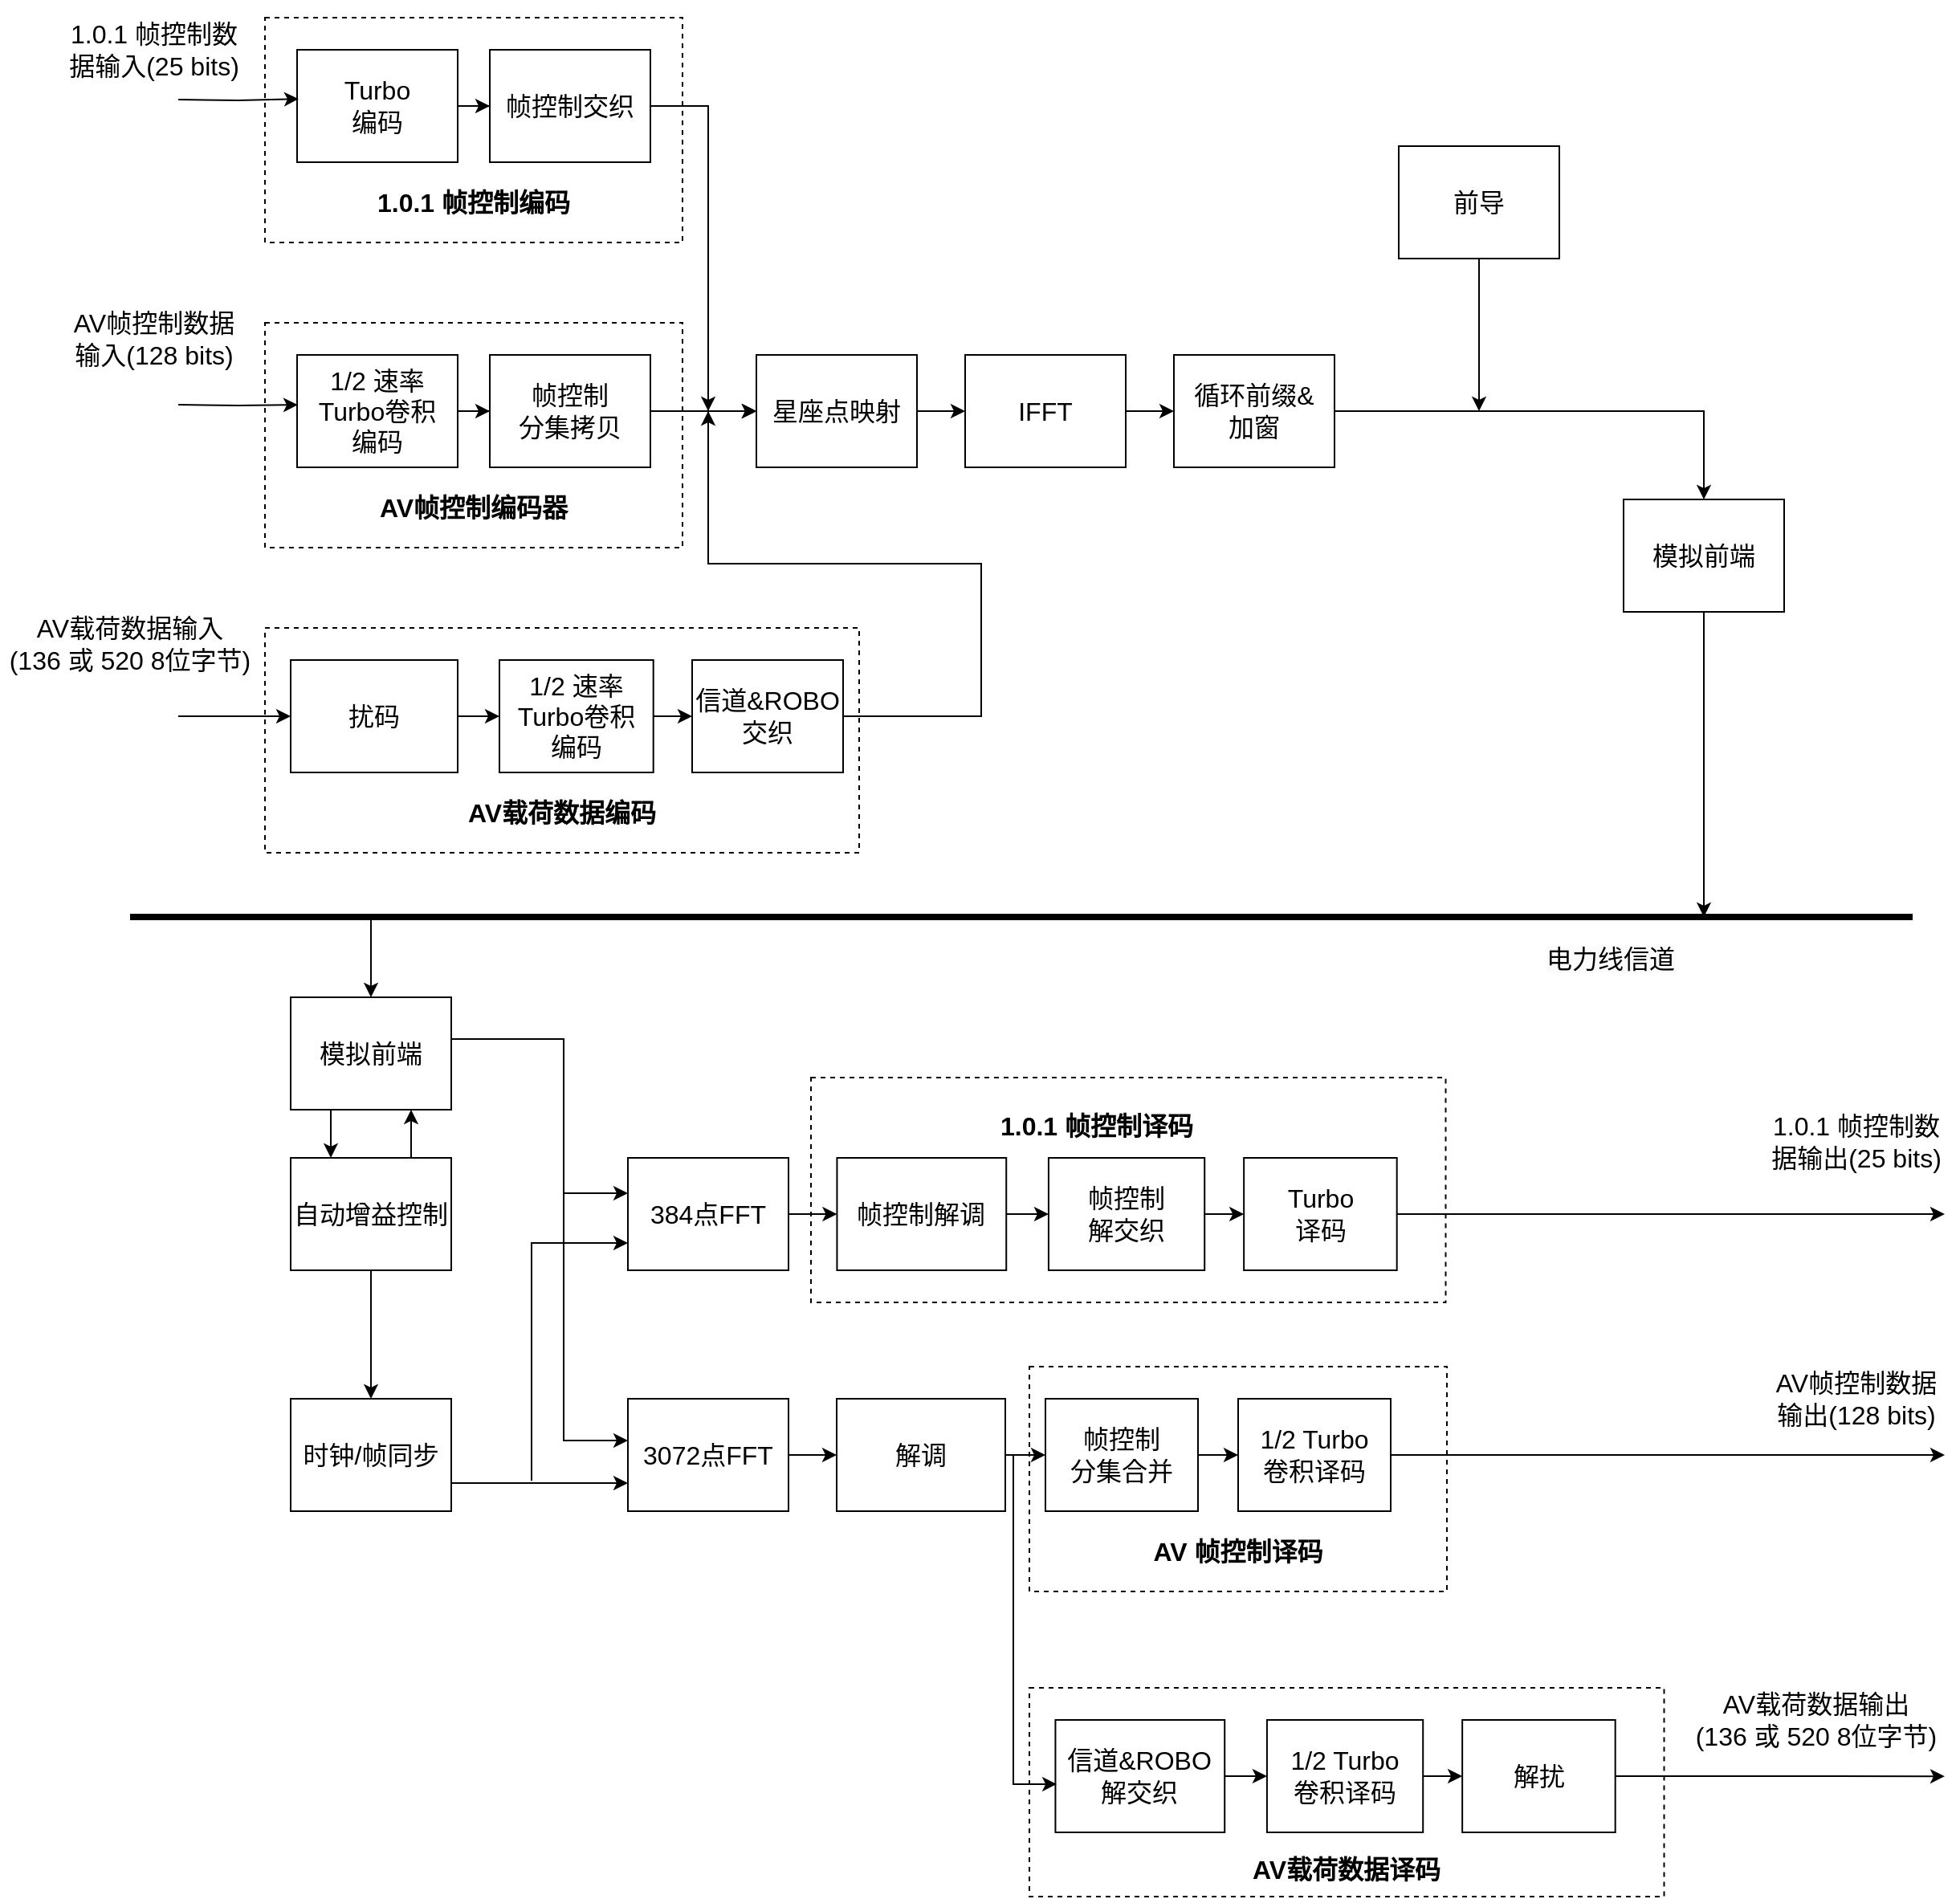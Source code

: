 <mxfile version="22.0.8" type="github">
  <diagram name="第 1 页" id="4Hz0rkFYBHFQYvL2XjP1">
    <mxGraphModel dx="1905" dy="688" grid="1" gridSize="10" guides="1" tooltips="1" connect="1" arrows="1" fold="1" page="1" pageScale="1" pageWidth="827" pageHeight="1169" math="0" shadow="0">
      <root>
        <mxCell id="0" />
        <mxCell id="1" parent="0" />
        <mxCell id="yzfYC1FxkyKj9C1LQhwi-11" value="" style="group;dashed=1;" parent="1" vertex="1" connectable="0">
          <mxGeometry x="154" y="270" width="260" height="140" as="geometry" />
        </mxCell>
        <mxCell id="yzfYC1FxkyKj9C1LQhwi-8" value="&lt;br&gt;&lt;span style=&quot;font-size: 16px;&quot;&gt;&lt;br&gt;&lt;br&gt;&lt;br&gt;&lt;br&gt;&lt;b&gt;1.0.1 帧控制编码&lt;/b&gt;&lt;/span&gt;" style="rounded=0;whiteSpace=wrap;html=1;dashed=1;" parent="yzfYC1FxkyKj9C1LQhwi-11" vertex="1">
          <mxGeometry width="260" height="140" as="geometry" />
        </mxCell>
        <mxCell id="yzfYC1FxkyKj9C1LQhwi-5" value="&lt;font style=&quot;font-size: 16px;&quot;&gt;Turbo&lt;br&gt;编码&lt;/font&gt;" style="rounded=0;whiteSpace=wrap;html=1;" parent="yzfYC1FxkyKj9C1LQhwi-11" vertex="1">
          <mxGeometry x="20" y="20" width="100" height="70" as="geometry" />
        </mxCell>
        <mxCell id="yzfYC1FxkyKj9C1LQhwi-6" value="&lt;font style=&quot;font-size: 16px;&quot;&gt;帧控制交织&lt;/font&gt;" style="rounded=0;whiteSpace=wrap;html=1;" parent="yzfYC1FxkyKj9C1LQhwi-11" vertex="1">
          <mxGeometry x="140" y="20" width="100" height="70" as="geometry" />
        </mxCell>
        <mxCell id="yzfYC1FxkyKj9C1LQhwi-7" value="" style="edgeStyle=orthogonalEdgeStyle;rounded=0;orthogonalLoop=1;jettySize=auto;html=1;" parent="yzfYC1FxkyKj9C1LQhwi-11" source="yzfYC1FxkyKj9C1LQhwi-5" target="yzfYC1FxkyKj9C1LQhwi-6" edge="1">
          <mxGeometry relative="1" as="geometry" />
        </mxCell>
        <mxCell id="yzfYC1FxkyKj9C1LQhwi-13" value="&lt;font style=&quot;font-size: 16px;&quot;&gt;1.0.1 帧控制数据输入(25 bits)&lt;/font&gt;" style="rounded=0;whiteSpace=wrap;html=1;strokeColor=#FFFFFF;opacity=0;" parent="1" vertex="1">
          <mxGeometry x="30" y="260" width="110" height="60" as="geometry" />
        </mxCell>
        <mxCell id="yzfYC1FxkyKj9C1LQhwi-15" style="edgeStyle=orthogonalEdgeStyle;rounded=0;orthogonalLoop=1;jettySize=auto;html=1;entryX=0.01;entryY=0.437;entryDx=0;entryDy=0;entryPerimeter=0;" parent="1" target="yzfYC1FxkyKj9C1LQhwi-5" edge="1">
          <mxGeometry relative="1" as="geometry">
            <mxPoint x="100" y="321" as="sourcePoint" />
          </mxGeometry>
        </mxCell>
        <mxCell id="rzh6YcGEG5G2oRxeDgS9-1" value="&lt;font style=&quot;font-size: 16px;&quot;&gt;AV帧控制数据输入(128 bits)&lt;/font&gt;" style="rounded=0;whiteSpace=wrap;html=1;strokeColor=#FFFFFF;opacity=0;" vertex="1" parent="1">
          <mxGeometry x="30" y="440" width="110" height="60" as="geometry" />
        </mxCell>
        <mxCell id="rzh6YcGEG5G2oRxeDgS9-14" value="" style="group;dashed=1;" vertex="1" connectable="0" parent="1">
          <mxGeometry x="154" y="460" width="260" height="140" as="geometry" />
        </mxCell>
        <mxCell id="rzh6YcGEG5G2oRxeDgS9-15" value="&lt;br&gt;&lt;span style=&quot;font-size: 16px;&quot;&gt;&lt;br&gt;&lt;br&gt;&lt;br&gt;&lt;br&gt;&lt;b&gt;AV帧控制编码器&lt;/b&gt;&lt;/span&gt;" style="rounded=0;whiteSpace=wrap;html=1;dashed=1;" vertex="1" parent="rzh6YcGEG5G2oRxeDgS9-14">
          <mxGeometry width="260" height="140" as="geometry" />
        </mxCell>
        <mxCell id="rzh6YcGEG5G2oRxeDgS9-16" value="&lt;font style=&quot;font-size: 16px;&quot;&gt;1/2 速率Turbo卷积&lt;br&gt;编码&lt;/font&gt;" style="rounded=0;whiteSpace=wrap;html=1;" vertex="1" parent="rzh6YcGEG5G2oRxeDgS9-14">
          <mxGeometry x="20" y="20" width="100" height="70" as="geometry" />
        </mxCell>
        <mxCell id="rzh6YcGEG5G2oRxeDgS9-17" value="&lt;span style=&quot;font-size: 16px;&quot;&gt;帧控制&lt;br&gt;分集拷贝&lt;/span&gt;" style="rounded=0;whiteSpace=wrap;html=1;" vertex="1" parent="rzh6YcGEG5G2oRxeDgS9-14">
          <mxGeometry x="140" y="20" width="100" height="70" as="geometry" />
        </mxCell>
        <mxCell id="rzh6YcGEG5G2oRxeDgS9-18" value="" style="edgeStyle=orthogonalEdgeStyle;rounded=0;orthogonalLoop=1;jettySize=auto;html=1;" edge="1" parent="rzh6YcGEG5G2oRxeDgS9-14" source="rzh6YcGEG5G2oRxeDgS9-16" target="rzh6YcGEG5G2oRxeDgS9-17">
          <mxGeometry relative="1" as="geometry" />
        </mxCell>
        <mxCell id="rzh6YcGEG5G2oRxeDgS9-19" style="edgeStyle=orthogonalEdgeStyle;rounded=0;orthogonalLoop=1;jettySize=auto;html=1;entryX=0.005;entryY=0.444;entryDx=0;entryDy=0;entryPerimeter=0;" edge="1" target="rzh6YcGEG5G2oRxeDgS9-16" parent="1">
          <mxGeometry relative="1" as="geometry">
            <mxPoint x="100" y="511" as="sourcePoint" />
            <Array as="points" />
          </mxGeometry>
        </mxCell>
        <mxCell id="rzh6YcGEG5G2oRxeDgS9-22" value="&lt;font style=&quot;font-size: 16px;&quot;&gt;AV载荷数据输入&lt;br&gt;(136 或 520 8位字节)&lt;/font&gt;" style="rounded=0;whiteSpace=wrap;html=1;strokeColor=#FFFFFF;opacity=0;" vertex="1" parent="1">
          <mxGeometry x="-10" y="630" width="160" height="60" as="geometry" />
        </mxCell>
        <mxCell id="rzh6YcGEG5G2oRxeDgS9-23" value="" style="group;dashed=1;" vertex="1" connectable="0" parent="1">
          <mxGeometry x="154" y="650" width="446" height="140" as="geometry" />
        </mxCell>
        <mxCell id="rzh6YcGEG5G2oRxeDgS9-24" value="&lt;br&gt;&lt;span style=&quot;font-size: 16px;&quot;&gt;&lt;br&gt;&lt;br&gt;&lt;br&gt;&lt;br&gt;&lt;b&gt;AV载荷数据编码&lt;/b&gt;&lt;/span&gt;" style="rounded=0;whiteSpace=wrap;html=1;dashed=1;" vertex="1" parent="rzh6YcGEG5G2oRxeDgS9-23">
          <mxGeometry width="370" height="140" as="geometry" />
        </mxCell>
        <mxCell id="rzh6YcGEG5G2oRxeDgS9-25" value="&lt;font style=&quot;font-size: 16px;&quot;&gt;1/2 速率Turbo卷积&lt;br&gt;编码&lt;/font&gt;" style="rounded=0;whiteSpace=wrap;html=1;" vertex="1" parent="rzh6YcGEG5G2oRxeDgS9-23">
          <mxGeometry x="146" y="20" width="95.85" height="70" as="geometry" />
        </mxCell>
        <mxCell id="rzh6YcGEG5G2oRxeDgS9-26" value="&lt;span style=&quot;font-size: 16px;&quot;&gt;信道&amp;amp;ROBO&lt;br&gt;交织&lt;/span&gt;" style="rounded=0;whiteSpace=wrap;html=1;" vertex="1" parent="rzh6YcGEG5G2oRxeDgS9-23">
          <mxGeometry x="266" y="20" width="94" height="70" as="geometry" />
        </mxCell>
        <mxCell id="rzh6YcGEG5G2oRxeDgS9-27" value="" style="edgeStyle=orthogonalEdgeStyle;rounded=0;orthogonalLoop=1;jettySize=auto;html=1;" edge="1" parent="rzh6YcGEG5G2oRxeDgS9-23" source="rzh6YcGEG5G2oRxeDgS9-25" target="rzh6YcGEG5G2oRxeDgS9-26">
          <mxGeometry relative="1" as="geometry" />
        </mxCell>
        <mxCell id="rzh6YcGEG5G2oRxeDgS9-37" value="" style="edgeStyle=orthogonalEdgeStyle;rounded=0;orthogonalLoop=1;jettySize=auto;html=1;" edge="1" parent="rzh6YcGEG5G2oRxeDgS9-23" source="rzh6YcGEG5G2oRxeDgS9-36" target="rzh6YcGEG5G2oRxeDgS9-25">
          <mxGeometry relative="1" as="geometry" />
        </mxCell>
        <mxCell id="rzh6YcGEG5G2oRxeDgS9-36" value="&lt;font style=&quot;font-size: 16px;&quot;&gt;扰码&lt;/font&gt;" style="rounded=0;whiteSpace=wrap;html=1;" vertex="1" parent="rzh6YcGEG5G2oRxeDgS9-23">
          <mxGeometry x="16" y="20" width="104" height="70" as="geometry" />
        </mxCell>
        <mxCell id="rzh6YcGEG5G2oRxeDgS9-46" value="" style="edgeStyle=orthogonalEdgeStyle;rounded=0;orthogonalLoop=1;jettySize=auto;html=1;" edge="1" parent="1" source="rzh6YcGEG5G2oRxeDgS9-38" target="rzh6YcGEG5G2oRxeDgS9-45">
          <mxGeometry relative="1" as="geometry" />
        </mxCell>
        <mxCell id="rzh6YcGEG5G2oRxeDgS9-38" value="&lt;span style=&quot;font-size: 16px;&quot;&gt;星座点映射&lt;/span&gt;" style="rounded=0;whiteSpace=wrap;html=1;" vertex="1" parent="1">
          <mxGeometry x="460" y="480" width="100" height="70" as="geometry" />
        </mxCell>
        <mxCell id="rzh6YcGEG5G2oRxeDgS9-41" style="edgeStyle=orthogonalEdgeStyle;rounded=0;orthogonalLoop=1;jettySize=auto;html=1;exitX=1;exitY=0.5;exitDx=0;exitDy=0;entryX=0;entryY=0.5;entryDx=0;entryDy=0;" edge="1" parent="1" source="rzh6YcGEG5G2oRxeDgS9-17" target="rzh6YcGEG5G2oRxeDgS9-38">
          <mxGeometry relative="1" as="geometry" />
        </mxCell>
        <mxCell id="rzh6YcGEG5G2oRxeDgS9-40" style="edgeStyle=orthogonalEdgeStyle;rounded=0;orthogonalLoop=1;jettySize=auto;html=1;exitX=1;exitY=0.5;exitDx=0;exitDy=0;entryX=0;entryY=0.5;entryDx=0;entryDy=0;" edge="1" parent="1" source="yzfYC1FxkyKj9C1LQhwi-6" target="rzh6YcGEG5G2oRxeDgS9-38">
          <mxGeometry relative="1" as="geometry">
            <mxPoint x="440" y="510" as="targetPoint" />
            <Array as="points">
              <mxPoint x="430" y="325" />
              <mxPoint x="430" y="515" />
            </Array>
          </mxGeometry>
        </mxCell>
        <mxCell id="rzh6YcGEG5G2oRxeDgS9-42" style="edgeStyle=orthogonalEdgeStyle;rounded=0;orthogonalLoop=1;jettySize=auto;html=1;exitX=1;exitY=0.5;exitDx=0;exitDy=0;entryX=0;entryY=0.5;entryDx=0;entryDy=0;" edge="1" parent="1" source="rzh6YcGEG5G2oRxeDgS9-26" target="rzh6YcGEG5G2oRxeDgS9-38">
          <mxGeometry relative="1" as="geometry">
            <Array as="points">
              <mxPoint x="600" y="705" />
              <mxPoint x="600" y="610" />
              <mxPoint x="430" y="610" />
              <mxPoint x="430" y="515" />
            </Array>
          </mxGeometry>
        </mxCell>
        <mxCell id="rzh6YcGEG5G2oRxeDgS9-43" value="" style="endArrow=classic;html=1;rounded=0;" edge="1" parent="1">
          <mxGeometry width="50" height="50" relative="1" as="geometry">
            <mxPoint x="430" y="335" as="sourcePoint" />
            <mxPoint x="430" y="515" as="targetPoint" />
          </mxGeometry>
        </mxCell>
        <mxCell id="rzh6YcGEG5G2oRxeDgS9-44" value="" style="endArrow=classic;html=1;rounded=0;" edge="1" parent="1">
          <mxGeometry width="50" height="50" relative="1" as="geometry">
            <mxPoint x="430" y="575" as="sourcePoint" />
            <mxPoint x="430" y="515" as="targetPoint" />
          </mxGeometry>
        </mxCell>
        <mxCell id="rzh6YcGEG5G2oRxeDgS9-49" value="" style="edgeStyle=orthogonalEdgeStyle;rounded=0;orthogonalLoop=1;jettySize=auto;html=1;" edge="1" parent="1" source="rzh6YcGEG5G2oRxeDgS9-45" target="rzh6YcGEG5G2oRxeDgS9-48">
          <mxGeometry relative="1" as="geometry" />
        </mxCell>
        <mxCell id="rzh6YcGEG5G2oRxeDgS9-45" value="&lt;span style=&quot;font-size: 16px;&quot;&gt;IFFT&lt;/span&gt;" style="rounded=0;whiteSpace=wrap;html=1;" vertex="1" parent="1">
          <mxGeometry x="590" y="480" width="100" height="70" as="geometry" />
        </mxCell>
        <mxCell id="rzh6YcGEG5G2oRxeDgS9-54" style="edgeStyle=orthogonalEdgeStyle;rounded=0;orthogonalLoop=1;jettySize=auto;html=1;exitX=1;exitY=0.5;exitDx=0;exitDy=0;entryX=0.5;entryY=0;entryDx=0;entryDy=0;" edge="1" parent="1" source="rzh6YcGEG5G2oRxeDgS9-48" target="rzh6YcGEG5G2oRxeDgS9-50">
          <mxGeometry relative="1" as="geometry" />
        </mxCell>
        <mxCell id="rzh6YcGEG5G2oRxeDgS9-48" value="&lt;span style=&quot;font-size: 16px;&quot;&gt;循环前缀&amp;amp;&lt;br&gt;加窗&lt;/span&gt;" style="rounded=0;whiteSpace=wrap;html=1;" vertex="1" parent="1">
          <mxGeometry x="720" y="480" width="100" height="70" as="geometry" />
        </mxCell>
        <mxCell id="rzh6YcGEG5G2oRxeDgS9-57" style="edgeStyle=orthogonalEdgeStyle;rounded=0;orthogonalLoop=1;jettySize=auto;html=1;" edge="1" parent="1" source="rzh6YcGEG5G2oRxeDgS9-50">
          <mxGeometry relative="1" as="geometry">
            <mxPoint x="1050" y="830.0" as="targetPoint" />
          </mxGeometry>
        </mxCell>
        <mxCell id="rzh6YcGEG5G2oRxeDgS9-50" value="&lt;span style=&quot;font-size: 16px;&quot;&gt;模拟前端&lt;/span&gt;" style="rounded=0;whiteSpace=wrap;html=1;" vertex="1" parent="1">
          <mxGeometry x="1000" y="570" width="100" height="70" as="geometry" />
        </mxCell>
        <mxCell id="rzh6YcGEG5G2oRxeDgS9-55" style="edgeStyle=orthogonalEdgeStyle;rounded=0;orthogonalLoop=1;jettySize=auto;html=1;" edge="1" parent="1" source="rzh6YcGEG5G2oRxeDgS9-51">
          <mxGeometry relative="1" as="geometry">
            <mxPoint x="910" y="515" as="targetPoint" />
            <mxPoint x="910" y="425" as="sourcePoint" />
          </mxGeometry>
        </mxCell>
        <mxCell id="rzh6YcGEG5G2oRxeDgS9-51" value="&lt;span style=&quot;font-size: 16px;&quot;&gt;前导&lt;/span&gt;" style="rounded=0;whiteSpace=wrap;html=1;" vertex="1" parent="1">
          <mxGeometry x="860" y="350" width="100" height="70" as="geometry" />
        </mxCell>
        <mxCell id="rzh6YcGEG5G2oRxeDgS9-56" value="" style="endArrow=none;html=1;rounded=0;strokeWidth=4;" edge="1" parent="1">
          <mxGeometry width="50" height="50" relative="1" as="geometry">
            <mxPoint x="70" y="830" as="sourcePoint" />
            <mxPoint x="1180" y="830" as="targetPoint" />
          </mxGeometry>
        </mxCell>
        <mxCell id="rzh6YcGEG5G2oRxeDgS9-58" value="&lt;span style=&quot;color: rgb(0, 0, 0); font-family: Helvetica; font-size: 16px; font-style: normal; font-variant-ligatures: normal; font-variant-caps: normal; font-weight: 400; letter-spacing: normal; orphans: 2; text-align: center; text-indent: 0px; text-transform: none; widows: 2; word-spacing: 0px; -webkit-text-stroke-width: 0px; background-color: rgb(251, 251, 251); text-decoration-thickness: initial; text-decoration-style: initial; text-decoration-color: initial; float: none; display: inline !important;&quot;&gt;电力线信道&lt;/span&gt;" style="text;whiteSpace=wrap;html=1;" vertex="1" parent="1">
          <mxGeometry x="950" y="840" width="100" height="40" as="geometry" />
        </mxCell>
        <mxCell id="rzh6YcGEG5G2oRxeDgS9-75" style="edgeStyle=orthogonalEdgeStyle;rounded=0;orthogonalLoop=1;jettySize=auto;html=1;" edge="1" parent="1">
          <mxGeometry relative="1" as="geometry">
            <mxPoint x="380" y="1156" as="targetPoint" />
            <mxPoint x="270" y="906.0" as="sourcePoint" />
            <Array as="points">
              <mxPoint x="340" y="906" />
              <mxPoint x="340" y="1156" />
            </Array>
          </mxGeometry>
        </mxCell>
        <mxCell id="rzh6YcGEG5G2oRxeDgS9-81" style="edgeStyle=orthogonalEdgeStyle;rounded=0;orthogonalLoop=1;jettySize=auto;html=1;exitX=0.25;exitY=1;exitDx=0;exitDy=0;entryX=0.25;entryY=0;entryDx=0;entryDy=0;" edge="1" parent="1" source="rzh6YcGEG5G2oRxeDgS9-59" target="rzh6YcGEG5G2oRxeDgS9-62">
          <mxGeometry relative="1" as="geometry" />
        </mxCell>
        <mxCell id="rzh6YcGEG5G2oRxeDgS9-59" value="&lt;span style=&quot;font-size: 16px;&quot;&gt;模拟前端&lt;/span&gt;" style="rounded=0;whiteSpace=wrap;html=1;" vertex="1" parent="1">
          <mxGeometry x="170" y="880" width="100" height="70" as="geometry" />
        </mxCell>
        <mxCell id="rzh6YcGEG5G2oRxeDgS9-71" value="" style="edgeStyle=orthogonalEdgeStyle;rounded=0;orthogonalLoop=1;jettySize=auto;html=1;" edge="1" parent="1" source="rzh6YcGEG5G2oRxeDgS9-62" target="rzh6YcGEG5G2oRxeDgS9-70">
          <mxGeometry relative="1" as="geometry" />
        </mxCell>
        <mxCell id="rzh6YcGEG5G2oRxeDgS9-82" style="edgeStyle=orthogonalEdgeStyle;rounded=0;orthogonalLoop=1;jettySize=auto;html=1;exitX=0.75;exitY=0;exitDx=0;exitDy=0;entryX=0.75;entryY=1;entryDx=0;entryDy=0;" edge="1" parent="1" source="rzh6YcGEG5G2oRxeDgS9-62" target="rzh6YcGEG5G2oRxeDgS9-59">
          <mxGeometry relative="1" as="geometry" />
        </mxCell>
        <mxCell id="rzh6YcGEG5G2oRxeDgS9-62" value="&lt;span style=&quot;font-size: 16px;&quot;&gt;自动增益控制&lt;/span&gt;" style="rounded=0;whiteSpace=wrap;html=1;" vertex="1" parent="1">
          <mxGeometry x="170" y="980" width="100" height="70" as="geometry" />
        </mxCell>
        <mxCell id="rzh6YcGEG5G2oRxeDgS9-69" value="" style="endArrow=classic;html=1;rounded=0;entryX=0.5;entryY=0;entryDx=0;entryDy=0;" edge="1" parent="1" target="rzh6YcGEG5G2oRxeDgS9-59">
          <mxGeometry width="50" height="50" relative="1" as="geometry">
            <mxPoint x="220" y="830" as="sourcePoint" />
            <mxPoint x="250" y="790" as="targetPoint" />
          </mxGeometry>
        </mxCell>
        <mxCell id="rzh6YcGEG5G2oRxeDgS9-80" style="edgeStyle=orthogonalEdgeStyle;rounded=0;orthogonalLoop=1;jettySize=auto;html=1;exitX=1;exitY=0.75;exitDx=0;exitDy=0;entryX=0;entryY=0.75;entryDx=0;entryDy=0;" edge="1" parent="1" source="rzh6YcGEG5G2oRxeDgS9-70" target="rzh6YcGEG5G2oRxeDgS9-74">
          <mxGeometry relative="1" as="geometry" />
        </mxCell>
        <mxCell id="rzh6YcGEG5G2oRxeDgS9-70" value="&lt;span style=&quot;font-size: 16px;&quot;&gt;时钟/帧同步&lt;/span&gt;" style="rounded=0;whiteSpace=wrap;html=1;" vertex="1" parent="1">
          <mxGeometry x="170" y="1130" width="100" height="70" as="geometry" />
        </mxCell>
        <mxCell id="rzh6YcGEG5G2oRxeDgS9-72" value="&lt;span style=&quot;font-size: 16px;&quot;&gt;384点FFT&lt;/span&gt;" style="rounded=0;whiteSpace=wrap;html=1;" vertex="1" parent="1">
          <mxGeometry x="380" y="980" width="100" height="70" as="geometry" />
        </mxCell>
        <mxCell id="rzh6YcGEG5G2oRxeDgS9-97" style="edgeStyle=orthogonalEdgeStyle;rounded=0;orthogonalLoop=1;jettySize=auto;html=1;exitX=1;exitY=0.5;exitDx=0;exitDy=0;entryX=0;entryY=0.5;entryDx=0;entryDy=0;" edge="1" parent="1" source="rzh6YcGEG5G2oRxeDgS9-74" target="rzh6YcGEG5G2oRxeDgS9-96">
          <mxGeometry relative="1" as="geometry" />
        </mxCell>
        <mxCell id="rzh6YcGEG5G2oRxeDgS9-74" value="&lt;span style=&quot;font-size: 16px;&quot;&gt;3072点FFT&lt;/span&gt;" style="rounded=0;whiteSpace=wrap;html=1;" vertex="1" parent="1">
          <mxGeometry x="380" y="1130" width="100" height="70" as="geometry" />
        </mxCell>
        <mxCell id="rzh6YcGEG5G2oRxeDgS9-77" value="" style="endArrow=classic;html=1;rounded=0;entryX=0;entryY=0.5;entryDx=0;entryDy=0;" edge="1" parent="1">
          <mxGeometry width="50" height="50" relative="1" as="geometry">
            <mxPoint x="340" y="1002" as="sourcePoint" />
            <mxPoint x="380" y="1002" as="targetPoint" />
          </mxGeometry>
        </mxCell>
        <mxCell id="rzh6YcGEG5G2oRxeDgS9-83" value="" style="endArrow=classic;html=1;rounded=0;" edge="1" parent="1">
          <mxGeometry width="50" height="50" relative="1" as="geometry">
            <mxPoint x="320" y="1181" as="sourcePoint" />
            <mxPoint x="380" y="1033" as="targetPoint" />
            <Array as="points">
              <mxPoint x="320" y="1033" />
            </Array>
          </mxGeometry>
        </mxCell>
        <mxCell id="rzh6YcGEG5G2oRxeDgS9-85" value="" style="group;dashed=1;" vertex="1" connectable="0" parent="1">
          <mxGeometry x="494" y="960" width="452" height="140" as="geometry" />
        </mxCell>
        <mxCell id="rzh6YcGEG5G2oRxeDgS9-86" value="" style="rounded=0;whiteSpace=wrap;html=1;dashed=1;" vertex="1" parent="rzh6YcGEG5G2oRxeDgS9-85">
          <mxGeometry y="-30" width="395.247" height="140" as="geometry" />
        </mxCell>
        <mxCell id="rzh6YcGEG5G2oRxeDgS9-87" value="&lt;span style=&quot;font-size: 16px;&quot;&gt;帧控制&lt;br&gt;解交织&lt;/span&gt;" style="rounded=0;whiteSpace=wrap;html=1;" vertex="1" parent="rzh6YcGEG5G2oRxeDgS9-85">
          <mxGeometry x="147.964" y="20" width="97.139" height="70" as="geometry" />
        </mxCell>
        <mxCell id="rzh6YcGEG5G2oRxeDgS9-118" style="edgeStyle=orthogonalEdgeStyle;rounded=0;orthogonalLoop=1;jettySize=auto;html=1;exitX=1;exitY=0.5;exitDx=0;exitDy=0;" edge="1" parent="rzh6YcGEG5G2oRxeDgS9-85" source="rzh6YcGEG5G2oRxeDgS9-88">
          <mxGeometry relative="1" as="geometry">
            <mxPoint x="706" y="55" as="targetPoint" />
          </mxGeometry>
        </mxCell>
        <mxCell id="rzh6YcGEG5G2oRxeDgS9-88" value="&lt;span style=&quot;font-size: 16px;&quot;&gt;Turbo&lt;br&gt;译码&lt;/span&gt;" style="rounded=0;whiteSpace=wrap;html=1;" vertex="1" parent="rzh6YcGEG5G2oRxeDgS9-85">
          <mxGeometry x="269.578" y="20" width="95.265" height="70" as="geometry" />
        </mxCell>
        <mxCell id="rzh6YcGEG5G2oRxeDgS9-89" value="" style="edgeStyle=orthogonalEdgeStyle;rounded=0;orthogonalLoop=1;jettySize=auto;html=1;" edge="1" parent="rzh6YcGEG5G2oRxeDgS9-85" source="rzh6YcGEG5G2oRxeDgS9-87" target="rzh6YcGEG5G2oRxeDgS9-88">
          <mxGeometry relative="1" as="geometry" />
        </mxCell>
        <mxCell id="rzh6YcGEG5G2oRxeDgS9-90" value="" style="edgeStyle=orthogonalEdgeStyle;rounded=0;orthogonalLoop=1;jettySize=auto;html=1;" edge="1" parent="rzh6YcGEG5G2oRxeDgS9-85" source="rzh6YcGEG5G2oRxeDgS9-91" target="rzh6YcGEG5G2oRxeDgS9-87">
          <mxGeometry relative="1" as="geometry" />
        </mxCell>
        <mxCell id="rzh6YcGEG5G2oRxeDgS9-91" value="&lt;font style=&quot;font-size: 16px;&quot;&gt;帧控制解调&lt;/font&gt;" style="rounded=0;whiteSpace=wrap;html=1;" vertex="1" parent="rzh6YcGEG5G2oRxeDgS9-85">
          <mxGeometry x="16.215" y="20" width="105.399" height="70" as="geometry" />
        </mxCell>
        <mxCell id="rzh6YcGEG5G2oRxeDgS9-92" value="&lt;font style=&quot;font-size: 16px;&quot;&gt;&lt;b&gt;1.0.1 帧控制译码&lt;/b&gt;&lt;/font&gt;" style="rounded=0;whiteSpace=wrap;html=1;strokeColor=#FFFFFF;opacity=0;" vertex="1" parent="rzh6YcGEG5G2oRxeDgS9-85">
          <mxGeometry x="107.426" y="-30" width="141.883" height="60" as="geometry" />
        </mxCell>
        <mxCell id="rzh6YcGEG5G2oRxeDgS9-96" value="&lt;font style=&quot;font-size: 16px;&quot;&gt;解调&lt;/font&gt;" style="rounded=0;whiteSpace=wrap;html=1;" vertex="1" parent="1">
          <mxGeometry x="510" y="1130" width="105" height="70" as="geometry" />
        </mxCell>
        <mxCell id="rzh6YcGEG5G2oRxeDgS9-94" style="edgeStyle=orthogonalEdgeStyle;rounded=0;orthogonalLoop=1;jettySize=auto;html=1;exitX=1;exitY=0.5;exitDx=0;exitDy=0;entryX=0;entryY=0.5;entryDx=0;entryDy=0;" edge="1" parent="1" source="rzh6YcGEG5G2oRxeDgS9-72" target="rzh6YcGEG5G2oRxeDgS9-91">
          <mxGeometry relative="1" as="geometry" />
        </mxCell>
        <mxCell id="rzh6YcGEG5G2oRxeDgS9-98" value="&lt;br&gt;&lt;span style=&quot;font-size: 16px;&quot;&gt;&lt;br&gt;&lt;br&gt;&lt;br&gt;&lt;br&gt;&lt;b&gt;AV 帧控制译码&lt;/b&gt;&lt;/span&gt;" style="rounded=0;whiteSpace=wrap;html=1;dashed=1;" vertex="1" parent="1">
          <mxGeometry x="630" y="1110" width="260" height="140" as="geometry" />
        </mxCell>
        <mxCell id="rzh6YcGEG5G2oRxeDgS9-99" value="&lt;span style=&quot;font-size: 16px;&quot;&gt;帧控制&lt;br&gt;分集合并&lt;/span&gt;" style="rounded=0;whiteSpace=wrap;html=1;" vertex="1" parent="1">
          <mxGeometry x="640" y="1130" width="95" height="70" as="geometry" />
        </mxCell>
        <mxCell id="rzh6YcGEG5G2oRxeDgS9-119" style="edgeStyle=orthogonalEdgeStyle;rounded=0;orthogonalLoop=1;jettySize=auto;html=1;exitX=1;exitY=0.5;exitDx=0;exitDy=0;" edge="1" parent="1" source="rzh6YcGEG5G2oRxeDgS9-100">
          <mxGeometry relative="1" as="geometry">
            <mxPoint x="1200" y="1165" as="targetPoint" />
          </mxGeometry>
        </mxCell>
        <mxCell id="rzh6YcGEG5G2oRxeDgS9-100" value="&lt;span style=&quot;font-size: 16px;&quot;&gt;1/2 Turbo&lt;br&gt;卷积译码&lt;br&gt;&lt;/span&gt;" style="rounded=0;whiteSpace=wrap;html=1;" vertex="1" parent="1">
          <mxGeometry x="760" y="1130" width="95" height="70" as="geometry" />
        </mxCell>
        <mxCell id="rzh6YcGEG5G2oRxeDgS9-101" value="" style="edgeStyle=orthogonalEdgeStyle;rounded=0;orthogonalLoop=1;jettySize=auto;html=1;" edge="1" parent="1" source="rzh6YcGEG5G2oRxeDgS9-99" target="rzh6YcGEG5G2oRxeDgS9-100">
          <mxGeometry relative="1" as="geometry" />
        </mxCell>
        <mxCell id="rzh6YcGEG5G2oRxeDgS9-102" value="" style="edgeStyle=orthogonalEdgeStyle;rounded=0;orthogonalLoop=1;jettySize=auto;html=1;" edge="1" parent="1" source="rzh6YcGEG5G2oRxeDgS9-96" target="rzh6YcGEG5G2oRxeDgS9-99">
          <mxGeometry relative="1" as="geometry" />
        </mxCell>
        <mxCell id="rzh6YcGEG5G2oRxeDgS9-106" value="&lt;font style=&quot;font-size: 16px;&quot;&gt;&lt;br&gt;&lt;br&gt;&lt;br&gt;&lt;br&gt;&lt;br&gt;&lt;b&gt;AV载荷数据译码&lt;/b&gt;&lt;/font&gt;" style="rounded=0;whiteSpace=wrap;html=1;dashed=1;" vertex="1" parent="1">
          <mxGeometry x="630" y="1310" width="395.25" height="130" as="geometry" />
        </mxCell>
        <mxCell id="rzh6YcGEG5G2oRxeDgS9-107" value="&lt;font style=&quot;font-size: 16px;&quot;&gt;1/2 Turbo&lt;br style=&quot;border-color: var(--border-color);&quot;&gt;&lt;/font&gt;&lt;span style=&quot;font-size: 16px;&quot;&gt;卷积译码&lt;/span&gt;" style="rounded=0;whiteSpace=wrap;html=1;" vertex="1" parent="1">
          <mxGeometry x="777.964" y="1330" width="97.139" height="70" as="geometry" />
        </mxCell>
        <mxCell id="rzh6YcGEG5G2oRxeDgS9-120" style="edgeStyle=orthogonalEdgeStyle;rounded=0;orthogonalLoop=1;jettySize=auto;html=1;exitX=1;exitY=0.5;exitDx=0;exitDy=0;" edge="1" parent="1" source="rzh6YcGEG5G2oRxeDgS9-108">
          <mxGeometry relative="1" as="geometry">
            <mxPoint x="1200" y="1365.095" as="targetPoint" />
          </mxGeometry>
        </mxCell>
        <mxCell id="rzh6YcGEG5G2oRxeDgS9-108" value="&lt;span style=&quot;font-size: 16px;&quot;&gt;解扰&lt;/span&gt;" style="rounded=0;whiteSpace=wrap;html=1;" vertex="1" parent="1">
          <mxGeometry x="899.578" y="1330" width="95.265" height="70" as="geometry" />
        </mxCell>
        <mxCell id="rzh6YcGEG5G2oRxeDgS9-109" value="" style="edgeStyle=orthogonalEdgeStyle;rounded=0;orthogonalLoop=1;jettySize=auto;html=1;" edge="1" parent="1" source="rzh6YcGEG5G2oRxeDgS9-107" target="rzh6YcGEG5G2oRxeDgS9-108">
          <mxGeometry relative="1" as="geometry" />
        </mxCell>
        <mxCell id="rzh6YcGEG5G2oRxeDgS9-110" value="" style="edgeStyle=orthogonalEdgeStyle;rounded=0;orthogonalLoop=1;jettySize=auto;html=1;" edge="1" parent="1" source="rzh6YcGEG5G2oRxeDgS9-111" target="rzh6YcGEG5G2oRxeDgS9-107">
          <mxGeometry relative="1" as="geometry" />
        </mxCell>
        <mxCell id="rzh6YcGEG5G2oRxeDgS9-111" value="&lt;font style=&quot;font-size: 16px;&quot;&gt;信道&amp;amp;ROBO&lt;br style=&quot;border-color: var(--border-color);&quot;&gt;&lt;/font&gt;&lt;span style=&quot;font-size: 16px;&quot;&gt;解交织&lt;/span&gt;" style="rounded=0;whiteSpace=wrap;html=1;" vertex="1" parent="1">
          <mxGeometry x="646.215" y="1330" width="105.399" height="70" as="geometry" />
        </mxCell>
        <mxCell id="rzh6YcGEG5G2oRxeDgS9-114" value="" style="endArrow=classic;html=1;rounded=0;entryX=0;entryY=0.5;entryDx=0;entryDy=0;" edge="1" parent="1" target="rzh6YcGEG5G2oRxeDgS9-36">
          <mxGeometry width="50" height="50" relative="1" as="geometry">
            <mxPoint x="100" y="705" as="sourcePoint" />
            <mxPoint x="190" y="670" as="targetPoint" />
          </mxGeometry>
        </mxCell>
        <mxCell id="rzh6YcGEG5G2oRxeDgS9-103" value="" style="endArrow=classic;html=1;rounded=0;entryX=0.008;entryY=0.571;entryDx=0;entryDy=0;entryPerimeter=0;" edge="1" parent="1" target="rzh6YcGEG5G2oRxeDgS9-111">
          <mxGeometry width="50" height="50" relative="1" as="geometry">
            <mxPoint x="620" y="1165" as="sourcePoint" />
            <mxPoint x="620" y="1370" as="targetPoint" />
            <Array as="points">
              <mxPoint x="620" y="1370" />
            </Array>
          </mxGeometry>
        </mxCell>
        <mxCell id="rzh6YcGEG5G2oRxeDgS9-115" value="&lt;font style=&quot;font-size: 16px;&quot;&gt;1.0.1 帧控制数据输出(25 bits)&lt;/font&gt;" style="rounded=0;whiteSpace=wrap;html=1;strokeColor=#FFFFFF;opacity=0;" vertex="1" parent="1">
          <mxGeometry x="1090" y="940" width="110" height="60" as="geometry" />
        </mxCell>
        <mxCell id="rzh6YcGEG5G2oRxeDgS9-116" value="&lt;font style=&quot;font-size: 16px;&quot;&gt;AV帧控制数据输出(128 bits)&lt;/font&gt;" style="rounded=0;whiteSpace=wrap;html=1;strokeColor=#FFFFFF;opacity=0;" vertex="1" parent="1">
          <mxGeometry x="1090" y="1100" width="110" height="60" as="geometry" />
        </mxCell>
        <mxCell id="rzh6YcGEG5G2oRxeDgS9-117" value="&lt;font style=&quot;font-size: 16px;&quot;&gt;AV载荷数据输出&lt;br&gt;(136 或 520 8位字节)&lt;/font&gt;" style="rounded=0;whiteSpace=wrap;html=1;strokeColor=#FFFFFF;opacity=0;" vertex="1" parent="1">
          <mxGeometry x="1040" y="1300" width="160" height="60" as="geometry" />
        </mxCell>
      </root>
    </mxGraphModel>
  </diagram>
</mxfile>
